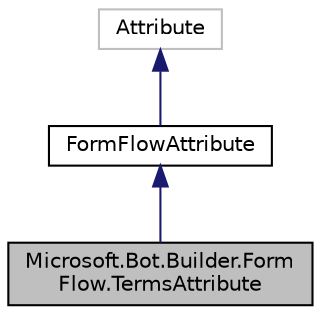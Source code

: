 digraph "Microsoft.Bot.Builder.FormFlow.TermsAttribute"
{
  edge [fontname="Helvetica",fontsize="10",labelfontname="Helvetica",labelfontsize="10"];
  node [fontname="Helvetica",fontsize="10",shape=record];
  Node1 [label="Microsoft.Bot.Builder.Form\lFlow.TermsAttribute",height=0.2,width=0.4,color="black", fillcolor="grey75", style="filled", fontcolor="black"];
  Node2 -> Node1 [dir="back",color="midnightblue",fontsize="10",style="solid",fontname="Helvetica"];
  Node2 [label="FormFlowAttribute",height=0.2,width=0.4,color="black", fillcolor="white", style="filled",URL="$d2/deb/class_microsoft_1_1_bot_1_1_builder_1_1_form_flow_1_1_form_flow_attribute.html",tooltip="Abstract base class for FormFlow attributes. "];
  Node3 -> Node2 [dir="back",color="midnightblue",fontsize="10",style="solid",fontname="Helvetica"];
  Node3 [label="Attribute",height=0.2,width=0.4,color="grey75", fillcolor="white", style="filled"];
}
